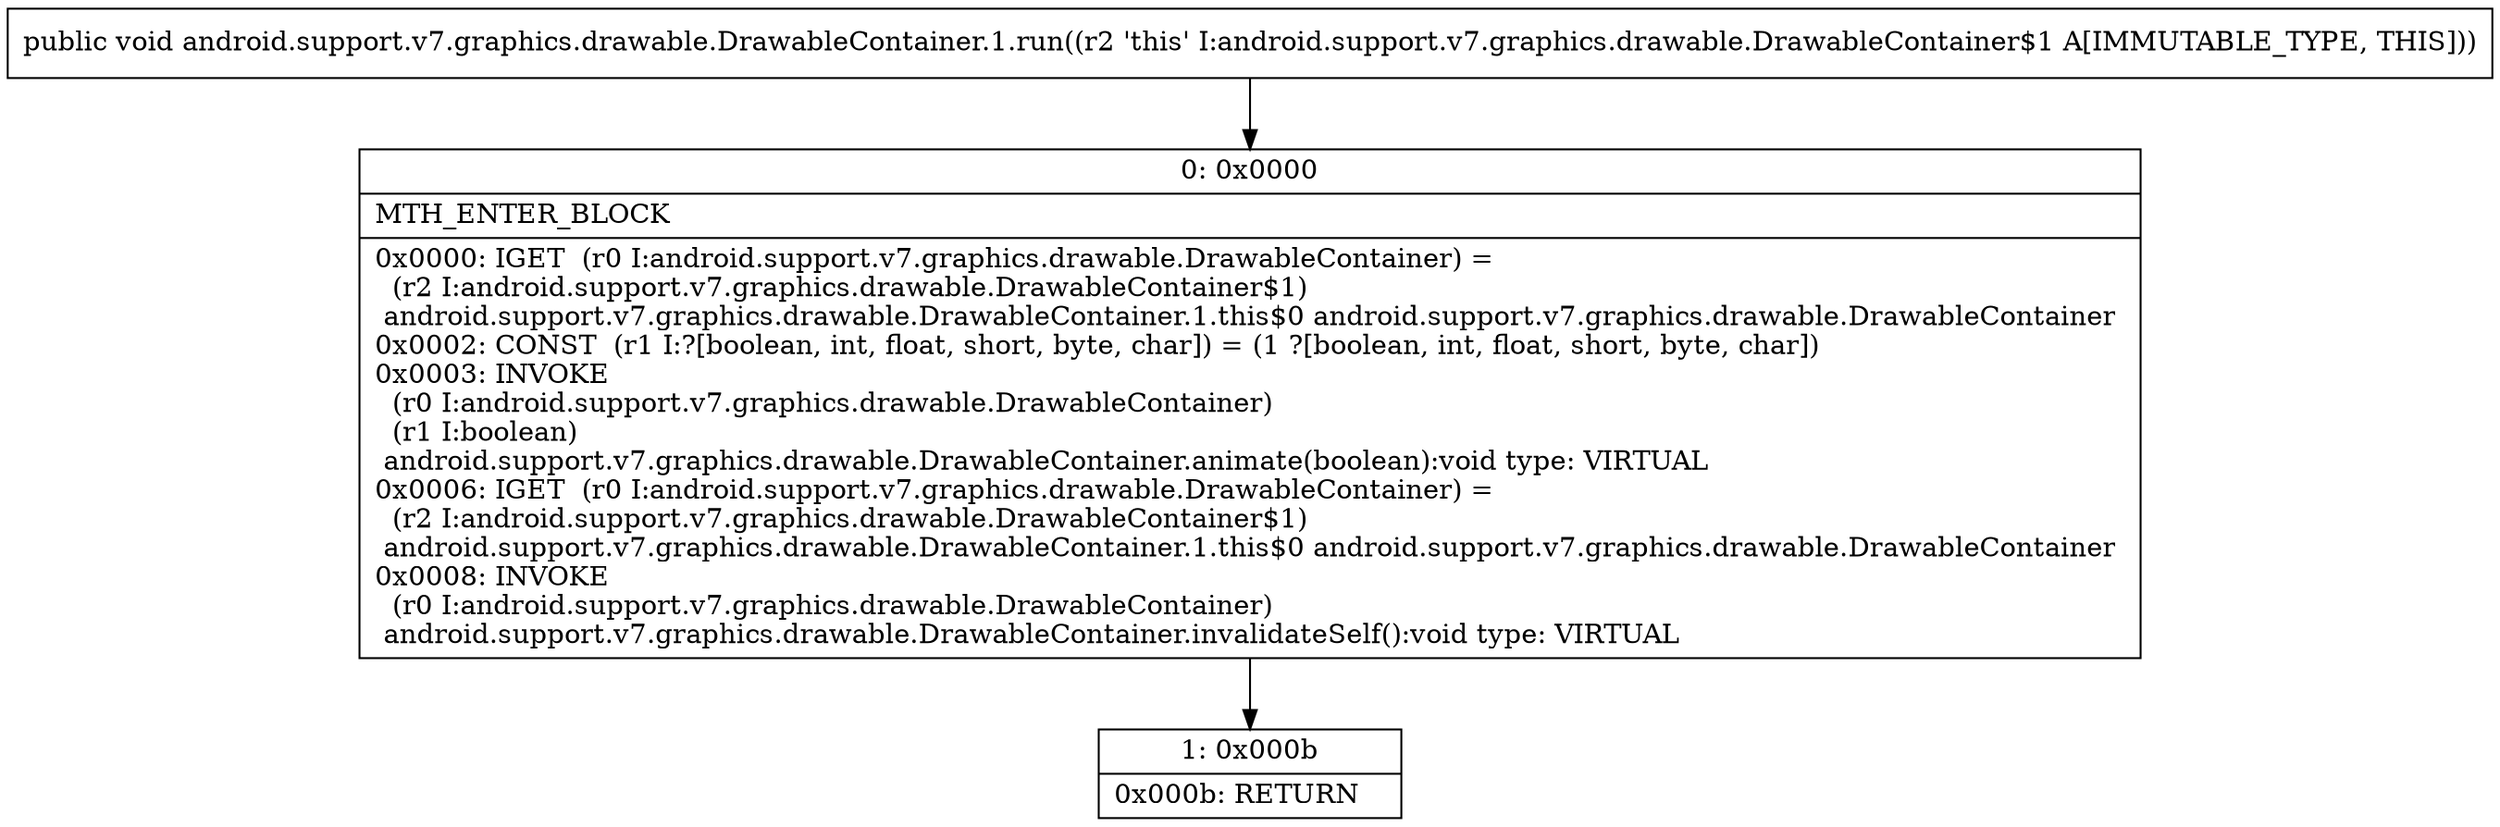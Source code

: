 digraph "CFG forandroid.support.v7.graphics.drawable.DrawableContainer.1.run()V" {
Node_0 [shape=record,label="{0\:\ 0x0000|MTH_ENTER_BLOCK\l|0x0000: IGET  (r0 I:android.support.v7.graphics.drawable.DrawableContainer) = \l  (r2 I:android.support.v7.graphics.drawable.DrawableContainer$1)\l android.support.v7.graphics.drawable.DrawableContainer.1.this$0 android.support.v7.graphics.drawable.DrawableContainer \l0x0002: CONST  (r1 I:?[boolean, int, float, short, byte, char]) = (1 ?[boolean, int, float, short, byte, char]) \l0x0003: INVOKE  \l  (r0 I:android.support.v7.graphics.drawable.DrawableContainer)\l  (r1 I:boolean)\l android.support.v7.graphics.drawable.DrawableContainer.animate(boolean):void type: VIRTUAL \l0x0006: IGET  (r0 I:android.support.v7.graphics.drawable.DrawableContainer) = \l  (r2 I:android.support.v7.graphics.drawable.DrawableContainer$1)\l android.support.v7.graphics.drawable.DrawableContainer.1.this$0 android.support.v7.graphics.drawable.DrawableContainer \l0x0008: INVOKE  \l  (r0 I:android.support.v7.graphics.drawable.DrawableContainer)\l android.support.v7.graphics.drawable.DrawableContainer.invalidateSelf():void type: VIRTUAL \l}"];
Node_1 [shape=record,label="{1\:\ 0x000b|0x000b: RETURN   \l}"];
MethodNode[shape=record,label="{public void android.support.v7.graphics.drawable.DrawableContainer.1.run((r2 'this' I:android.support.v7.graphics.drawable.DrawableContainer$1 A[IMMUTABLE_TYPE, THIS])) }"];
MethodNode -> Node_0;
Node_0 -> Node_1;
}

